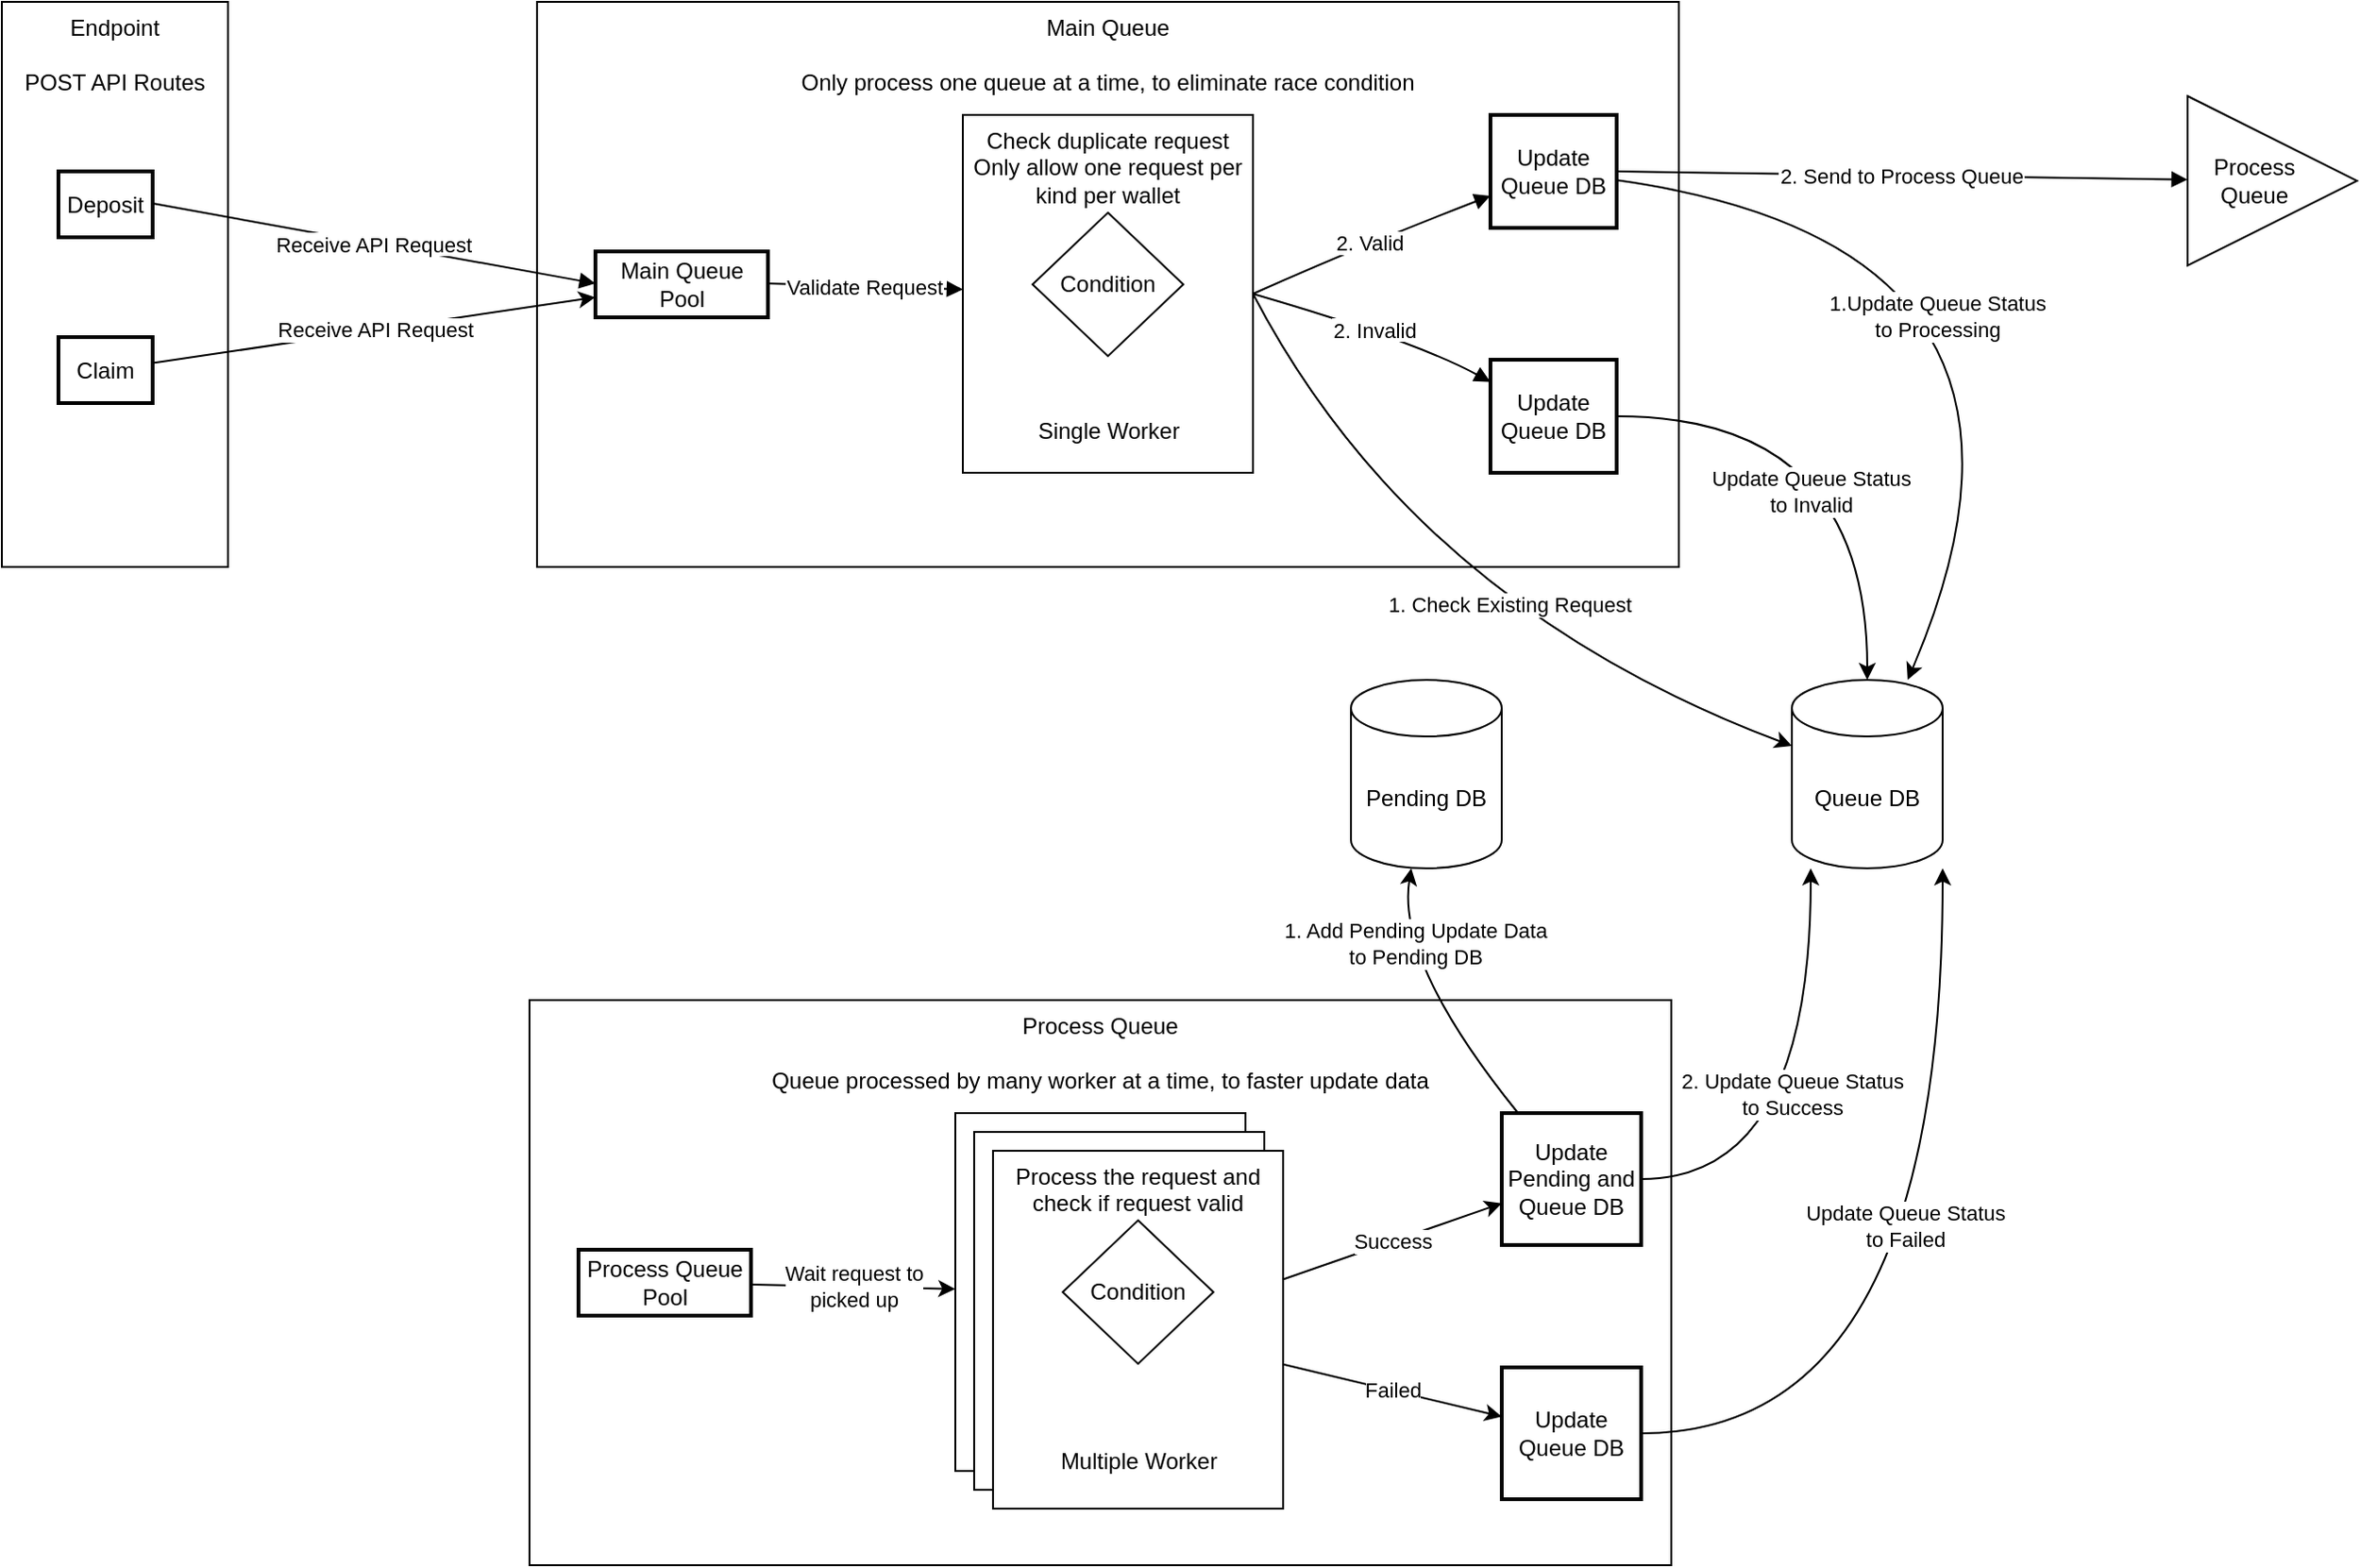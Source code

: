 <mxfile version="24.0.2" type="github" pages="2">
  <diagram name="Logic" id="onQaG1SxVY_JN8vI7sOl">
    <mxGraphModel dx="2284" dy="1890" grid="1" gridSize="10" guides="1" tooltips="1" connect="1" arrows="1" fold="1" page="1" pageScale="1" pageWidth="850" pageHeight="1100" math="0" shadow="0">
      <root>
        <mxCell id="0" />
        <mxCell id="1" parent="0" />
        <mxCell id="S8V6_XJqYpJdOoggkrQV-31" value="" style="group" parent="1" vertex="1" connectable="0">
          <mxGeometry x="-120" y="-100" width="120" height="300" as="geometry" />
        </mxCell>
        <mxCell id="S8V6_XJqYpJdOoggkrQV-23" value="API Routes" style="group" parent="S8V6_XJqYpJdOoggkrQV-31" vertex="1" connectable="0">
          <mxGeometry width="120" height="300" as="geometry" />
        </mxCell>
        <mxCell id="S8V6_XJqYpJdOoggkrQV-21" value="Endpoint&lt;br&gt;&lt;div&gt;&lt;br&gt;&lt;/div&gt;&lt;div&gt;POST API Routes&lt;/div&gt;" style="rounded=0;whiteSpace=wrap;html=1;verticalAlign=top;" parent="S8V6_XJqYpJdOoggkrQV-23" vertex="1">
          <mxGeometry width="120" height="300" as="geometry" />
        </mxCell>
        <mxCell id="S8V6_XJqYpJdOoggkrQV-17" value="Claim" style="whiteSpace=wrap;strokeWidth=2;" parent="S8V6_XJqYpJdOoggkrQV-23" vertex="1">
          <mxGeometry x="30" y="178" width="50" height="35" as="geometry" />
        </mxCell>
        <mxCell id="2" value="Deposit" style="whiteSpace=wrap;strokeWidth=2;" parent="S8V6_XJqYpJdOoggkrQV-31" vertex="1">
          <mxGeometry x="30" y="90" width="50" height="35" as="geometry" />
        </mxCell>
        <mxCell id="S8V6_XJqYpJdOoggkrQV-37" value="Queue DB" style="shape=cylinder3;whiteSpace=wrap;html=1;boundedLbl=1;backgroundOutline=1;size=15;" parent="1" vertex="1">
          <mxGeometry x="830" y="260" width="80" height="100" as="geometry" />
        </mxCell>
        <mxCell id="S8V6_XJqYpJdOoggkrQV-53" value="" style="group" parent="1" vertex="1" connectable="0">
          <mxGeometry x="164" y="-100" width="606" height="300" as="geometry" />
        </mxCell>
        <mxCell id="S8V6_XJqYpJdOoggkrQV-35" value="" style="group" parent="S8V6_XJqYpJdOoggkrQV-53" vertex="1" connectable="0">
          <mxGeometry width="606" height="300" as="geometry" />
        </mxCell>
        <mxCell id="S8V6_XJqYpJdOoggkrQV-34" value="&lt;div&gt;Main Queue&lt;br&gt;&lt;/div&gt;&lt;div&gt;&lt;br&gt;&lt;/div&gt;&lt;div&gt;Only process one queue at a time, to eliminate race condition&lt;/div&gt;" style="rounded=0;whiteSpace=wrap;html=1;verticalAlign=top;" parent="S8V6_XJqYpJdOoggkrQV-35" vertex="1">
          <mxGeometry width="606" height="300" as="geometry" />
        </mxCell>
        <mxCell id="3" value="Main Queue Pool" style="whiteSpace=wrap;strokeWidth=2;" parent="S8V6_XJqYpJdOoggkrQV-35" vertex="1">
          <mxGeometry x="31.006" y="132.5" width="91.601" height="35" as="geometry" />
        </mxCell>
        <mxCell id="S8V6_XJqYpJdOoggkrQV-36" value="" style="group" parent="S8V6_XJqYpJdOoggkrQV-35" vertex="1" connectable="0">
          <mxGeometry x="226.01" y="60" width="153.98" height="190" as="geometry" />
        </mxCell>
        <mxCell id="S8V6_XJqYpJdOoggkrQV-27" value="&lt;div&gt;Check duplicate request&lt;/div&gt;&lt;div&gt;Only allow one request per kind per wallet&lt;br&gt;&lt;/div&gt;" style="rounded=0;whiteSpace=wrap;html=1;verticalAlign=top;" parent="S8V6_XJqYpJdOoggkrQV-36" vertex="1">
          <mxGeometry width="153.98" height="190" as="geometry" />
        </mxCell>
        <mxCell id="S8V6_XJqYpJdOoggkrQV-68" value="Single Worker" style="text;html=1;align=center;verticalAlign=middle;resizable=0;points=[];autosize=1;strokeColor=none;fillColor=none;" parent="S8V6_XJqYpJdOoggkrQV-36" vertex="1">
          <mxGeometry x="26.99" y="153" width="100" height="30" as="geometry" />
        </mxCell>
        <mxCell id="5" value="Update Queue DB" style="whiteSpace=wrap;strokeWidth=2;" parent="S8V6_XJqYpJdOoggkrQV-35" vertex="1">
          <mxGeometry x="505.998" y="60" width="66.979" height="60" as="geometry" />
        </mxCell>
        <mxCell id="11" value="Validate Request" style="curved=1;startArrow=none;endArrow=block;exitX=0.998;exitY=0.486;" parent="S8V6_XJqYpJdOoggkrQV-35" source="3" target="S8V6_XJqYpJdOoggkrQV-27" edge="1">
          <mxGeometry relative="1" as="geometry">
            <Array as="points" />
            <mxPoint x="259.117" y="149.607" as="targetPoint" />
          </mxGeometry>
        </mxCell>
        <mxCell id="12" value="2. Valid" style="curved=1;startArrow=none;endArrow=block;exitX=1;exitY=0.5;exitDx=0;exitDy=0;" parent="S8V6_XJqYpJdOoggkrQV-35" source="S8V6_XJqYpJdOoggkrQV-27" target="5" edge="1">
          <mxGeometry relative="1" as="geometry">
            <Array as="points">
              <mxPoint x="436" y="130" />
            </Array>
            <mxPoint x="386" y="180" as="sourcePoint" />
            <mxPoint x="577.968" y="150" as="targetPoint" />
          </mxGeometry>
        </mxCell>
        <mxCell id="AXrVhBjw7zOwuISEPXL_-28" value="Update Queue DB" style="whiteSpace=wrap;strokeWidth=2;" vertex="1" parent="S8V6_XJqYpJdOoggkrQV-35">
          <mxGeometry x="505.998" y="190" width="66.979" height="60" as="geometry" />
        </mxCell>
        <mxCell id="13" value="2. Invalid" style="curved=1;startArrow=none;endArrow=block;exitX=1;exitY=0.5;exitDx=0;exitDy=0;" parent="S8V6_XJqYpJdOoggkrQV-35" source="S8V6_XJqYpJdOoggkrQV-27" target="AXrVhBjw7zOwuISEPXL_-28" edge="1">
          <mxGeometry relative="1" as="geometry">
            <Array as="points">
              <mxPoint x="466" y="180" />
            </Array>
            <mxPoint x="359.221" y="163.525" as="sourcePoint" />
          </mxGeometry>
        </mxCell>
        <mxCell id="S8V6_XJqYpJdOoggkrQV-41" value="Condition" style="rhombus;whiteSpace=wrap;html=1;" parent="S8V6_XJqYpJdOoggkrQV-53" vertex="1">
          <mxGeometry x="263" y="111.905" width="80" height="76.19" as="geometry" />
        </mxCell>
        <mxCell id="S8V6_XJqYpJdOoggkrQV-39" value="1. Check Existing Request" style="rounded=0;orthogonalLoop=1;jettySize=auto;html=1;curved=1;exitX=1;exitY=0.5;exitDx=0;exitDy=0;" parent="1" source="S8V6_XJqYpJdOoggkrQV-27" target="S8V6_XJqYpJdOoggkrQV-37" edge="1">
          <mxGeometry x="0.165" y="18" relative="1" as="geometry">
            <Array as="points">
              <mxPoint x="630" y="220" />
            </Array>
            <mxPoint as="offset" />
          </mxGeometry>
        </mxCell>
        <mxCell id="S8V6_XJqYpJdOoggkrQV-38" value="&lt;div&gt;1.Update Queue Status&lt;/div&gt;&lt;div&gt;to Processing&lt;br&gt;&lt;/div&gt;" style="rounded=0;orthogonalLoop=1;jettySize=auto;html=1;curved=1;" parent="1" source="5" target="S8V6_XJqYpJdOoggkrQV-37" edge="1">
          <mxGeometry x="-0.296" y="-48" relative="1" as="geometry">
            <Array as="points">
              <mxPoint x="990" y="30" />
            </Array>
            <mxPoint as="offset" />
          </mxGeometry>
        </mxCell>
        <mxCell id="10" value="Receive API Request" style="curved=1;startArrow=none;endArrow=block;exitX=1.0;exitY=0.486;entryX=0.003;entryY=0.486;" parent="1" source="2" target="3" edge="1">
          <mxGeometry relative="1" as="geometry">
            <Array as="points" />
          </mxGeometry>
        </mxCell>
        <mxCell id="S8V6_XJqYpJdOoggkrQV-19" value="Receive API Request" style="rounded=0;orthogonalLoop=1;jettySize=auto;html=1;curved=1;" parent="1" source="S8V6_XJqYpJdOoggkrQV-17" target="3" edge="1">
          <mxGeometry relative="1" as="geometry" />
        </mxCell>
        <mxCell id="14" value="2. Send to Process Queue" style="curved=1;startArrow=none;endArrow=block;exitX=0.998;exitY=0.5;" parent="1" source="5" target="S8V6_XJqYpJdOoggkrQV-40" edge="1">
          <mxGeometry relative="1" as="geometry">
            <Array as="points" />
            <mxPoint x="1040" y="-72.5" as="targetPoint" />
          </mxGeometry>
        </mxCell>
        <mxCell id="S8V6_XJqYpJdOoggkrQV-67" value="" style="group" parent="1" vertex="1" connectable="0">
          <mxGeometry x="1040" y="-50" width="90" height="90" as="geometry" />
        </mxCell>
        <mxCell id="S8V6_XJqYpJdOoggkrQV-40" value="" style="triangle;whiteSpace=wrap;html=1;align=left;" parent="S8V6_XJqYpJdOoggkrQV-67" vertex="1">
          <mxGeometry width="90" height="90" as="geometry" />
        </mxCell>
        <mxCell id="S8V6_XJqYpJdOoggkrQV-66" value="&lt;div&gt;Process&lt;/div&gt;&lt;div&gt;Queue&lt;/div&gt;" style="text;html=1;align=center;verticalAlign=middle;resizable=0;points=[];autosize=1;strokeColor=none;fillColor=none;" parent="S8V6_XJqYpJdOoggkrQV-67" vertex="1">
          <mxGeometry y="25" width="70" height="40" as="geometry" />
        </mxCell>
        <mxCell id="S8V6_XJqYpJdOoggkrQV-70" value="" style="group" parent="1" vertex="1" connectable="0">
          <mxGeometry x="160" y="430" width="606" height="300" as="geometry" />
        </mxCell>
        <mxCell id="S8V6_XJqYpJdOoggkrQV-71" value="&lt;div&gt;Process Queue&lt;br&gt;&lt;/div&gt;&lt;div&gt;&lt;br&gt;&lt;/div&gt;&lt;div&gt;Queue processed by many worker at a time, to faster update data&lt;br&gt;&lt;/div&gt;" style="rounded=0;whiteSpace=wrap;html=1;verticalAlign=top;" parent="S8V6_XJqYpJdOoggkrQV-70" vertex="1">
          <mxGeometry width="606" height="300" as="geometry" />
        </mxCell>
        <mxCell id="S8V6_XJqYpJdOoggkrQV-103" value="&lt;div&gt;Wait request to&lt;br&gt;&lt;/div&gt;&lt;div&gt;picked up&lt;/div&gt;" style="rounded=0;orthogonalLoop=1;jettySize=auto;html=1;curved=1;" parent="S8V6_XJqYpJdOoggkrQV-70" source="S8V6_XJqYpJdOoggkrQV-72" target="S8V6_XJqYpJdOoggkrQV-74" edge="1">
          <mxGeometry relative="1" as="geometry" />
        </mxCell>
        <mxCell id="S8V6_XJqYpJdOoggkrQV-72" value="Process Queue Pool" style="whiteSpace=wrap;strokeWidth=2;" parent="S8V6_XJqYpJdOoggkrQV-70" vertex="1">
          <mxGeometry x="26" y="132.5" width="91.601" height="35" as="geometry" />
        </mxCell>
        <mxCell id="S8V6_XJqYpJdOoggkrQV-73" value="" style="group" parent="S8V6_XJqYpJdOoggkrQV-70" vertex="1" connectable="0">
          <mxGeometry x="226.01" y="60" width="153.98" height="200" as="geometry" />
        </mxCell>
        <mxCell id="S8V6_XJqYpJdOoggkrQV-74" value="" style="rounded=0;whiteSpace=wrap;html=1;verticalAlign=top;" parent="S8V6_XJqYpJdOoggkrQV-73" vertex="1">
          <mxGeometry width="153.98" height="190" as="geometry" />
        </mxCell>
        <mxCell id="S8V6_XJqYpJdOoggkrQV-92" value="" style="rounded=0;whiteSpace=wrap;html=1;verticalAlign=top;" parent="S8V6_XJqYpJdOoggkrQV-73" vertex="1">
          <mxGeometry x="10" y="10" width="153.98" height="190" as="geometry" />
        </mxCell>
        <mxCell id="S8V6_XJqYpJdOoggkrQV-93" value="Process the request and check if request valid" style="rounded=0;whiteSpace=wrap;html=1;verticalAlign=top;" parent="S8V6_XJqYpJdOoggkrQV-73" vertex="1">
          <mxGeometry x="20" y="20" width="153.98" height="190" as="geometry" />
        </mxCell>
        <mxCell id="S8V6_XJqYpJdOoggkrQV-102" value="Multiple Worker" style="text;html=1;align=center;verticalAlign=middle;resizable=0;points=[];autosize=1;strokeColor=none;fillColor=none;" parent="S8V6_XJqYpJdOoggkrQV-73" vertex="1">
          <mxGeometry x="41.99" y="170" width="110" height="30" as="geometry" />
        </mxCell>
        <mxCell id="S8V6_XJqYpJdOoggkrQV-105" value="Condition" style="rhombus;whiteSpace=wrap;html=1;" parent="S8V6_XJqYpJdOoggkrQV-73" vertex="1">
          <mxGeometry x="56.99" y="56.905" width="80" height="76.19" as="geometry" />
        </mxCell>
        <mxCell id="S8V6_XJqYpJdOoggkrQV-107" value="Update Pending and Queue DB" style="whiteSpace=wrap;strokeWidth=2;" parent="S8V6_XJqYpJdOoggkrQV-70" vertex="1">
          <mxGeometry x="516" y="60" width="74" height="70" as="geometry" />
        </mxCell>
        <mxCell id="S8V6_XJqYpJdOoggkrQV-108" value="Success" style="rounded=0;orthogonalLoop=1;jettySize=auto;html=1;curved=1;" parent="S8V6_XJqYpJdOoggkrQV-70" source="S8V6_XJqYpJdOoggkrQV-93" target="S8V6_XJqYpJdOoggkrQV-107" edge="1">
          <mxGeometry relative="1" as="geometry" />
        </mxCell>
        <mxCell id="S8V6_XJqYpJdOoggkrQV-117" value="Update Queue DB" style="whiteSpace=wrap;strokeWidth=2;" parent="S8V6_XJqYpJdOoggkrQV-70" vertex="1">
          <mxGeometry x="516" y="195" width="74" height="70" as="geometry" />
        </mxCell>
        <mxCell id="S8V6_XJqYpJdOoggkrQV-118" value="Failed" style="rounded=0;orthogonalLoop=1;jettySize=auto;html=1;" parent="S8V6_XJqYpJdOoggkrQV-70" source="S8V6_XJqYpJdOoggkrQV-93" target="S8V6_XJqYpJdOoggkrQV-117" edge="1">
          <mxGeometry relative="1" as="geometry" />
        </mxCell>
        <mxCell id="S8V6_XJqYpJdOoggkrQV-109" value="Pending DB" style="shape=cylinder3;whiteSpace=wrap;html=1;boundedLbl=1;backgroundOutline=1;size=15;" parent="1" vertex="1">
          <mxGeometry x="596" y="260" width="80" height="100" as="geometry" />
        </mxCell>
        <mxCell id="S8V6_XJqYpJdOoggkrQV-110" value="1. Add Pending Update Data&lt;br&gt;&lt;div&gt;to Pending DB&lt;br&gt;&lt;/div&gt;" style="rounded=0;orthogonalLoop=1;jettySize=auto;html=1;curved=1;" parent="1" source="S8V6_XJqYpJdOoggkrQV-107" target="S8V6_XJqYpJdOoggkrQV-109" edge="1">
          <mxGeometry x="0.49" y="-8" relative="1" as="geometry">
            <Array as="points">
              <mxPoint x="620" y="410" />
            </Array>
            <mxPoint as="offset" />
          </mxGeometry>
        </mxCell>
        <mxCell id="S8V6_XJqYpJdOoggkrQV-111" value="2. Update Queue Status&lt;div&gt;to Success&lt;/div&gt;" style="edgeStyle=orthogonalEdgeStyle;rounded=0;orthogonalLoop=1;jettySize=auto;html=1;curved=1;" parent="1" source="S8V6_XJqYpJdOoggkrQV-107" target="S8V6_XJqYpJdOoggkrQV-37" edge="1">
          <mxGeometry x="0.059" y="10" relative="1" as="geometry">
            <mxPoint x="810" y="-120" as="targetPoint" />
            <Array as="points">
              <mxPoint x="840" y="525" />
            </Array>
            <mxPoint as="offset" />
          </mxGeometry>
        </mxCell>
        <mxCell id="S8V6_XJqYpJdOoggkrQV-119" value="&lt;div&gt;Update Queue Status&lt;/div&gt;&lt;div&gt;to Failed&lt;/div&gt;" style="edgeStyle=orthogonalEdgeStyle;rounded=0;orthogonalLoop=1;jettySize=auto;html=1;curved=1;" parent="1" source="S8V6_XJqYpJdOoggkrQV-117" target="S8V6_XJqYpJdOoggkrQV-37" edge="1">
          <mxGeometry x="0.174" y="20" relative="1" as="geometry">
            <mxPoint x="950" y="250" as="targetPoint" />
            <Array as="points">
              <mxPoint x="910" y="660" />
            </Array>
            <mxPoint as="offset" />
          </mxGeometry>
        </mxCell>
        <mxCell id="AXrVhBjw7zOwuISEPXL_-29" value="&lt;div&gt;Update Queue Status&lt;/div&gt;&lt;div&gt;to Invalid&lt;br&gt;&lt;/div&gt;" style="edgeStyle=orthogonalEdgeStyle;rounded=0;orthogonalLoop=1;jettySize=auto;html=1;curved=1;" edge="1" parent="1" source="AXrVhBjw7zOwuISEPXL_-28" target="S8V6_XJqYpJdOoggkrQV-37">
          <mxGeometry x="0.268" y="-30" relative="1" as="geometry">
            <mxPoint as="offset" />
          </mxGeometry>
        </mxCell>
      </root>
    </mxGraphModel>
  </diagram>
  <diagram id="94fujOXMQPzYl4klKVwS" name="Merge Pending">
    <mxGraphModel dx="1434" dy="790" grid="1" gridSize="10" guides="1" tooltips="1" connect="1" arrows="1" fold="1" page="1" pageScale="1" pageWidth="850" pageHeight="1100" math="0" shadow="0">
      <root>
        <mxCell id="0" />
        <mxCell id="1" parent="0" />
        <mxCell id="2EnU245xjQ9uj_zw7noC-14" value="Settlement Logic" style="rounded=0;whiteSpace=wrap;html=1;labelPosition=center;verticalLabelPosition=middle;align=center;verticalAlign=middle;spacingTop=0;spacingBottom=180;" vertex="1" parent="1">
          <mxGeometry x="308" y="460" width="235" height="220" as="geometry" />
        </mxCell>
        <mxCell id="2EnU245xjQ9uj_zw7noC-12" value="Settlement Logic" style="rounded=0;whiteSpace=wrap;html=1;labelPosition=center;verticalLabelPosition=middle;align=center;verticalAlign=middle;spacingTop=0;spacingBottom=180;" vertex="1" parent="1">
          <mxGeometry x="308" y="160" width="235" height="220" as="geometry" />
        </mxCell>
        <mxCell id="2EnU245xjQ9uj_zw7noC-1" value="&lt;div&gt;1. Get Available Pending&lt;/div&gt;&lt;div&gt;2. Merge to main&lt;/div&gt;&lt;div&gt;3. Commit to main&lt;/div&gt;&lt;div&gt;4. Delete already merged pending&lt;br&gt;&lt;/div&gt;" style="text;html=1;align=left;verticalAlign=middle;resizable=0;points=[];autosize=1;strokeColor=none;fillColor=none;" vertex="1" parent="1">
          <mxGeometry x="50" y="68" width="200" height="70" as="geometry" />
        </mxCell>
        <mxCell id="2EnU245xjQ9uj_zw7noC-13" style="edgeStyle=orthogonalEdgeStyle;rounded=0;orthogonalLoop=1;jettySize=auto;html=1;" edge="1" parent="1" source="2EnU245xjQ9uj_zw7noC-5" target="2EnU245xjQ9uj_zw7noC-6">
          <mxGeometry relative="1" as="geometry" />
        </mxCell>
        <mxCell id="2EnU245xjQ9uj_zw7noC-18" style="edgeStyle=orthogonalEdgeStyle;rounded=0;orthogonalLoop=1;jettySize=auto;html=1;dashed=1;" edge="1" parent="1" source="2EnU245xjQ9uj_zw7noC-5" target="2EnU245xjQ9uj_zw7noC-17">
          <mxGeometry relative="1" as="geometry" />
        </mxCell>
        <mxCell id="2EnU245xjQ9uj_zw7noC-5" value="&lt;b&gt;Merge Pending&lt;br&gt;&lt;/b&gt;" style="rounded=0;whiteSpace=wrap;html=1;" vertex="1" parent="1">
          <mxGeometry x="365" y="200" width="120" height="60" as="geometry" />
        </mxCell>
        <mxCell id="2EnU245xjQ9uj_zw7noC-6" value="&lt;div&gt;&lt;b&gt;Settlement&lt;/b&gt;&lt;/div&gt;" style="rounded=0;whiteSpace=wrap;html=1;" vertex="1" parent="1">
          <mxGeometry x="365" y="280" width="120" height="60" as="geometry" />
        </mxCell>
        <mxCell id="2EnU245xjQ9uj_zw7noC-7" value="&lt;b&gt;Claim&lt;/b&gt;" style="rounded=0;whiteSpace=wrap;html=1;" vertex="1" parent="1">
          <mxGeometry x="365" y="590" width="120" height="60" as="geometry" />
        </mxCell>
        <mxCell id="2EnU245xjQ9uj_zw7noC-9" style="edgeStyle=orthogonalEdgeStyle;rounded=0;orthogonalLoop=1;jettySize=auto;html=1;curved=1;" edge="1" parent="1" source="2EnU245xjQ9uj_zw7noC-8" target="2EnU245xjQ9uj_zw7noC-12">
          <mxGeometry relative="1" as="geometry" />
        </mxCell>
        <mxCell id="2EnU245xjQ9uj_zw7noC-10" style="edgeStyle=orthogonalEdgeStyle;rounded=0;orthogonalLoop=1;jettySize=auto;html=1;curved=1;" edge="1" parent="1" source="2EnU245xjQ9uj_zw7noC-8" target="2EnU245xjQ9uj_zw7noC-14">
          <mxGeometry relative="1" as="geometry" />
        </mxCell>
        <mxCell id="2EnU245xjQ9uj_zw7noC-8" value="&lt;b&gt;Job&lt;/b&gt;" style="rounded=0;whiteSpace=wrap;html=1;" vertex="1" parent="1">
          <mxGeometry x="90" y="390" width="120" height="60" as="geometry" />
        </mxCell>
        <mxCell id="2EnU245xjQ9uj_zw7noC-11" value="&lt;div&gt;Need to merge first then settlement&lt;/div&gt;" style="text;html=1;align=center;verticalAlign=middle;resizable=0;points=[];autosize=1;strokeColor=none;fillColor=none;" vertex="1" parent="1">
          <mxGeometry x="320" y="78" width="210" height="30" as="geometry" />
        </mxCell>
        <mxCell id="2EnU245xjQ9uj_zw7noC-16" style="edgeStyle=orthogonalEdgeStyle;rounded=0;orthogonalLoop=1;jettySize=auto;html=1;" edge="1" parent="1" source="2EnU245xjQ9uj_zw7noC-15" target="2EnU245xjQ9uj_zw7noC-7">
          <mxGeometry relative="1" as="geometry" />
        </mxCell>
        <mxCell id="2EnU245xjQ9uj_zw7noC-19" style="edgeStyle=orthogonalEdgeStyle;rounded=0;orthogonalLoop=1;jettySize=auto;html=1;dashed=1;" edge="1" parent="1" source="2EnU245xjQ9uj_zw7noC-15" target="2EnU245xjQ9uj_zw7noC-17">
          <mxGeometry relative="1" as="geometry" />
        </mxCell>
        <mxCell id="2EnU245xjQ9uj_zw7noC-15" value="&lt;b&gt;Merge Pending&lt;br&gt;&lt;/b&gt;" style="rounded=0;whiteSpace=wrap;html=1;" vertex="1" parent="1">
          <mxGeometry x="365.5" y="500" width="120" height="60" as="geometry" />
        </mxCell>
        <mxCell id="2EnU245xjQ9uj_zw7noC-17" value="&lt;div&gt;Transaction&lt;/div&gt;&lt;div&gt;one by one wallet&lt;/div&gt;" style="ellipse;whiteSpace=wrap;html=1;" vertex="1" parent="1">
          <mxGeometry x="630" y="360" width="130" height="90" as="geometry" />
        </mxCell>
      </root>
    </mxGraphModel>
  </diagram>
</mxfile>
